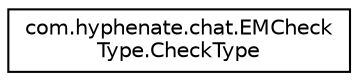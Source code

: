 digraph "类继承关系图"
{
  edge [fontname="Helvetica",fontsize="10",labelfontname="Helvetica",labelfontsize="10"];
  node [fontname="Helvetica",fontsize="10",shape=record];
  rankdir="LR";
  Node1 [label="com.hyphenate.chat.EMCheck\lType.CheckType",height=0.2,width=0.4,color="black", fillcolor="white", style="filled",URL="$interfacecom_1_1hyphenate_1_1chat_1_1EMCheckType_1_1CheckType.html"];
}

